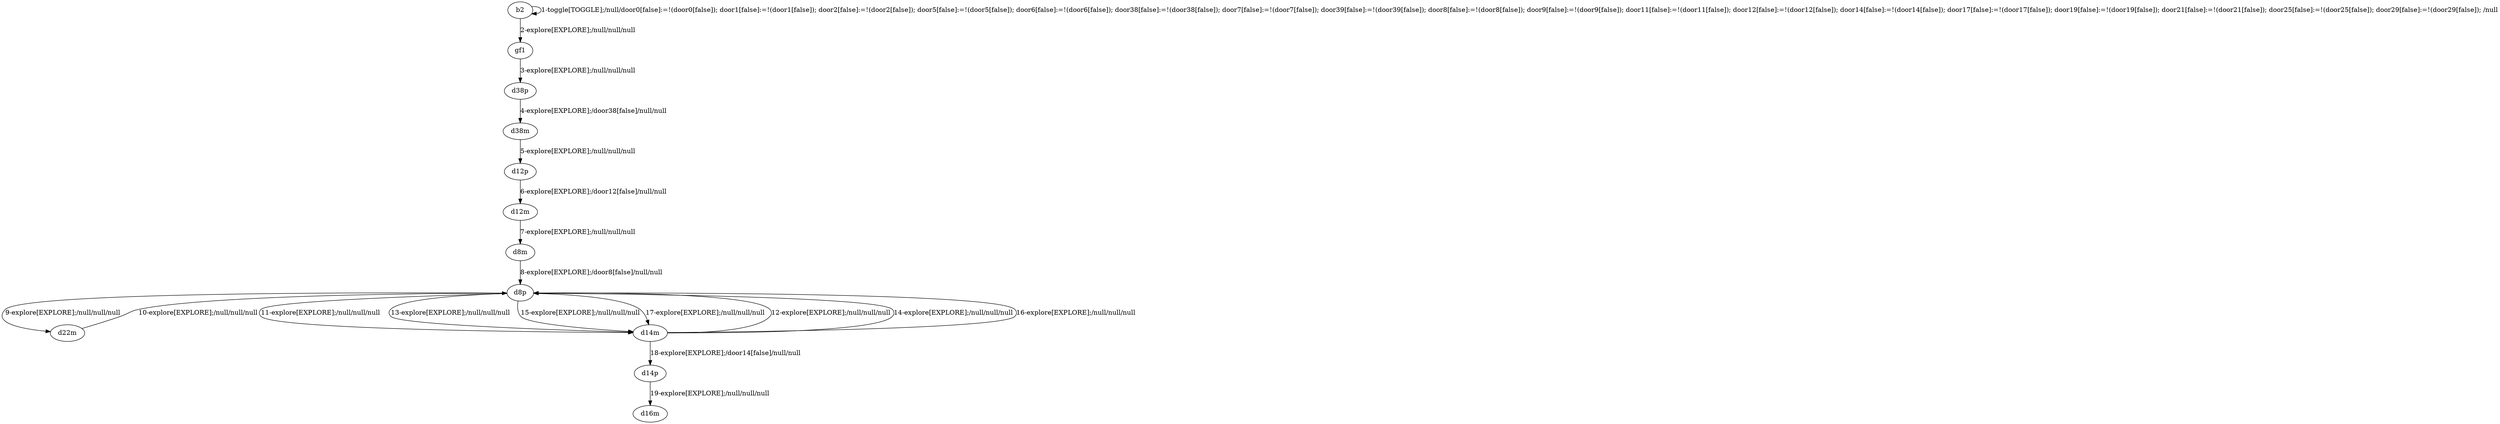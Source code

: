 # Total number of goals covered by this test: 1
# d22m --> d8p

digraph g {
"b2" -> "b2" [label = "1-toggle[TOGGLE];/null/door0[false]:=!(door0[false]); door1[false]:=!(door1[false]); door2[false]:=!(door2[false]); door5[false]:=!(door5[false]); door6[false]:=!(door6[false]); door38[false]:=!(door38[false]); door7[false]:=!(door7[false]); door39[false]:=!(door39[false]); door8[false]:=!(door8[false]); door9[false]:=!(door9[false]); door11[false]:=!(door11[false]); door12[false]:=!(door12[false]); door14[false]:=!(door14[false]); door17[false]:=!(door17[false]); door19[false]:=!(door19[false]); door21[false]:=!(door21[false]); door25[false]:=!(door25[false]); door29[false]:=!(door29[false]); /null"];
"b2" -> "gf1" [label = "2-explore[EXPLORE];/null/null/null"];
"gf1" -> "d38p" [label = "3-explore[EXPLORE];/null/null/null"];
"d38p" -> "d38m" [label = "4-explore[EXPLORE];/door38[false]/null/null"];
"d38m" -> "d12p" [label = "5-explore[EXPLORE];/null/null/null"];
"d12p" -> "d12m" [label = "6-explore[EXPLORE];/door12[false]/null/null"];
"d12m" -> "d8m" [label = "7-explore[EXPLORE];/null/null/null"];
"d8m" -> "d8p" [label = "8-explore[EXPLORE];/door8[false]/null/null"];
"d8p" -> "d22m" [label = "9-explore[EXPLORE];/null/null/null"];
"d22m" -> "d8p" [label = "10-explore[EXPLORE];/null/null/null"];
"d8p" -> "d14m" [label = "11-explore[EXPLORE];/null/null/null"];
"d14m" -> "d8p" [label = "12-explore[EXPLORE];/null/null/null"];
"d8p" -> "d14m" [label = "13-explore[EXPLORE];/null/null/null"];
"d14m" -> "d8p" [label = "14-explore[EXPLORE];/null/null/null"];
"d8p" -> "d14m" [label = "15-explore[EXPLORE];/null/null/null"];
"d14m" -> "d8p" [label = "16-explore[EXPLORE];/null/null/null"];
"d8p" -> "d14m" [label = "17-explore[EXPLORE];/null/null/null"];
"d14m" -> "d14p" [label = "18-explore[EXPLORE];/door14[false]/null/null"];
"d14p" -> "d16m" [label = "19-explore[EXPLORE];/null/null/null"];
}